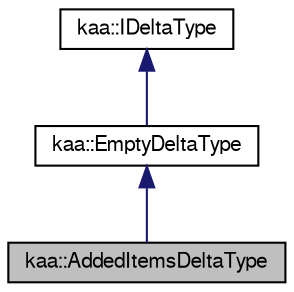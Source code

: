 digraph "kaa::AddedItemsDeltaType"
{
  bgcolor="transparent";
  edge [fontname="FreeSans",fontsize="10",labelfontname="FreeSans",labelfontsize="10"];
  node [fontname="FreeSans",fontsize="10",shape=record];
  Node1 [label="kaa::AddedItemsDeltaType",height=0.2,width=0.4,color="black", fillcolor="grey75", style="filled" fontcolor="black"];
  Node2 -> Node1 [dir="back",color="midnightblue",fontsize="10",style="solid",fontname="FreeSans"];
  Node2 [label="kaa::EmptyDeltaType",height=0.2,width=0.4,color="black",URL="$classkaa_1_1EmptyDeltaType.html"];
  Node3 -> Node2 [dir="back",color="midnightblue",fontsize="10",style="solid",fontname="FreeSans"];
  Node3 [label="kaa::IDeltaType",height=0.2,width=0.4,color="black",URL="$classkaa_1_1IDeltaType.html"];
}
